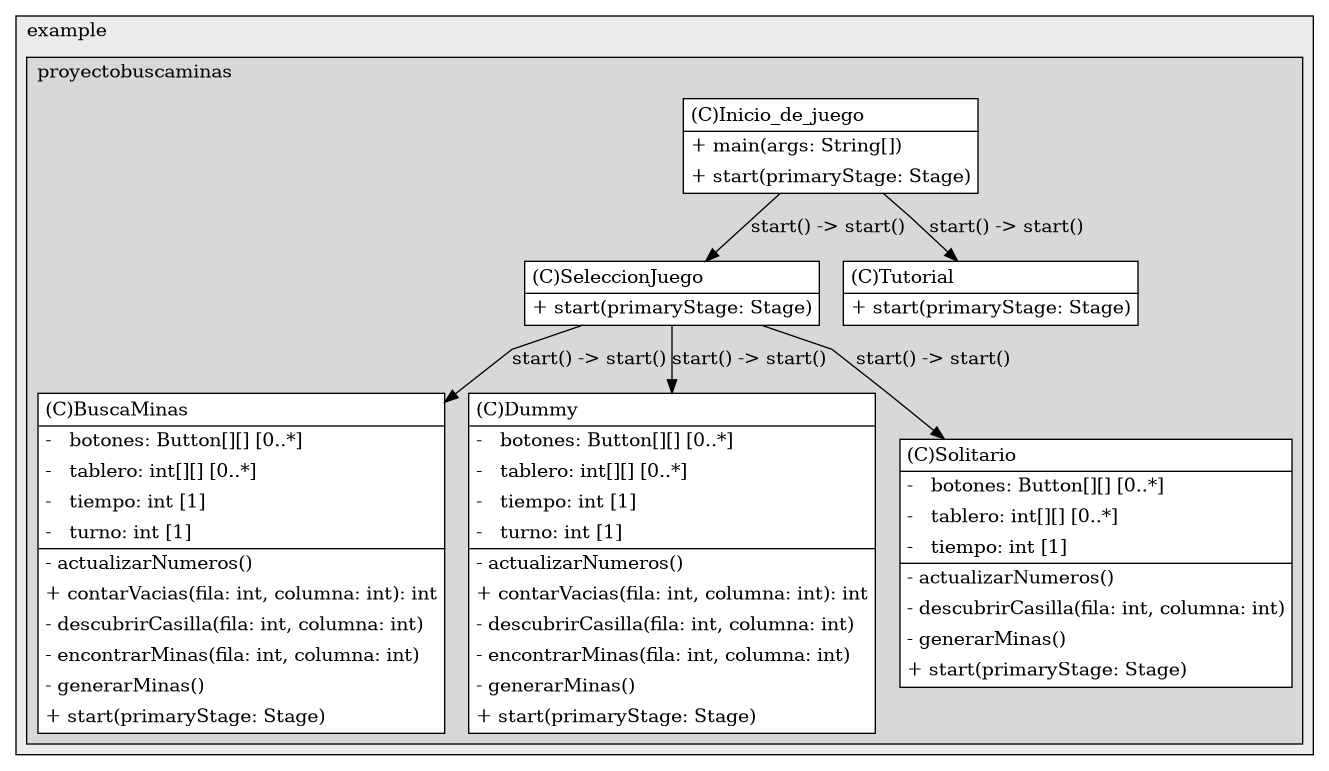 @startuml

/' diagram meta data start
config=StructureConfiguration;
{
  "projectClassification": {
    "searchMode": "OpenProject", // OpenProject, AllProjects
    "includedProjects": "",
    "pathEndKeywords": "*.impl",
    "isClientPath": "",
    "isClientName": "",
    "isTestPath": "",
    "isTestName": "",
    "isMappingPath": "",
    "isMappingName": "",
    "isDataAccessPath": "",
    "isDataAccessName": "",
    "isDataStructurePath": "",
    "isDataStructureName": "",
    "isInterfaceStructuresPath": "",
    "isInterfaceStructuresName": "",
    "isEntryPointPath": "",
    "isEntryPointName": "",
    "treatFinalFieldsAsMandatory": false
  },
  "graphRestriction": {
    "classPackageExcludeFilter": "",
    "classPackageIncludeFilter": "",
    "classNameExcludeFilter": "",
    "classNameIncludeFilter": "",
    "methodNameExcludeFilter": "",
    "methodNameIncludeFilter": "",
    "removeByInheritance": "", // inheritance/annotation based filtering is done in a second step
    "removeByAnnotation": "",
    "removeByClassPackage": "", // cleanup the graph after inheritance/annotation based filtering is done
    "removeByClassName": "",
    "cutMappings": false,
    "cutEnum": true,
    "cutTests": true,
    "cutClient": true,
    "cutDataAccess": false,
    "cutInterfaceStructures": false,
    "cutDataStructures": false,
    "cutGetterAndSetter": true,
    "cutConstructors": true
  },
  "graphTraversal": {
    "forwardDepth": 3,
    "backwardDepth": 3,
    "classPackageExcludeFilter": "",
    "classPackageIncludeFilter": "",
    "classNameExcludeFilter": "",
    "classNameIncludeFilter": "",
    "methodNameExcludeFilter": "",
    "methodNameIncludeFilter": "",
    "hideMappings": false,
    "hideDataStructures": false,
    "hidePrivateMethods": true,
    "hideInterfaceCalls": true, // indirection: implementation -> interface (is hidden) -> implementation
    "onlyShowApplicationEntryPoints": false, // root node is included
    "useMethodCallsForStructureDiagram": "ForwardOnly" // ForwardOnly, BothDirections, No
  },
  "details": {
    "aggregation": "GroupByClass", // ByClass, GroupByClass, None
    "showClassGenericTypes": true,
    "showMethods": true,
    "showMethodParameterNames": true,
    "showMethodParameterTypes": true,
    "showMethodReturnType": true,
    "showPackageLevels": 2,
    "showDetailedClassStructure": true
  },
  "rootClass": "com.example.proyectobuscaminas.Inicio_de_juego",
  "extensionCallbackMethod": "" // qualified.class.name#methodName - signature: public static String method(String)
}
diagram meta data end '/



digraph g {
    rankdir="TB"
    splines=polyline
    

'nodes 
subgraph cluster_1322970774 { 
   	label=example
	labeljust=l
	fillcolor="#ececec"
	style=filled
   
   subgraph cluster_249303121 { 
   	label=proyectobuscaminas
	labeljust=l
	fillcolor="#d8d8d8"
	style=filled
   
   BuscaMinas216037316[
	label=<<TABLE BORDER="1" CELLBORDER="0" CELLPADDING="4" CELLSPACING="0">
<TR><TD ALIGN="LEFT" >(C)BuscaMinas</TD></TR>
<HR/>
<TR><TD ALIGN="LEFT" >-   botones: Button[][] [0..*]</TD></TR>
<TR><TD ALIGN="LEFT" >-   tablero: int[][] [0..*]</TD></TR>
<TR><TD ALIGN="LEFT" >-   tiempo: int [1]</TD></TR>
<TR><TD ALIGN="LEFT" >-   turno: int [1]</TD></TR>
<HR/>
<TR><TD ALIGN="LEFT" >- actualizarNumeros()</TD></TR>
<TR><TD ALIGN="LEFT" >+ contarVacias(fila: int, columna: int): int</TD></TR>
<TR><TD ALIGN="LEFT" >- descubrirCasilla(fila: int, columna: int)</TD></TR>
<TR><TD ALIGN="LEFT" >- encontrarMinas(fila: int, columna: int)</TD></TR>
<TR><TD ALIGN="LEFT" >- generarMinas()</TD></TR>
<TR><TD ALIGN="LEFT" >+ start(primaryStage: Stage)</TD></TR>
</TABLE>>
	style=filled
	margin=0
	shape=plaintext
	fillcolor="#FFFFFF"
];

Dummy216037316[
	label=<<TABLE BORDER="1" CELLBORDER="0" CELLPADDING="4" CELLSPACING="0">
<TR><TD ALIGN="LEFT" >(C)Dummy</TD></TR>
<HR/>
<TR><TD ALIGN="LEFT" >-   botones: Button[][] [0..*]</TD></TR>
<TR><TD ALIGN="LEFT" >-   tablero: int[][] [0..*]</TD></TR>
<TR><TD ALIGN="LEFT" >-   tiempo: int [1]</TD></TR>
<TR><TD ALIGN="LEFT" >-   turno: int [1]</TD></TR>
<HR/>
<TR><TD ALIGN="LEFT" >- actualizarNumeros()</TD></TR>
<TR><TD ALIGN="LEFT" >+ contarVacias(fila: int, columna: int): int</TD></TR>
<TR><TD ALIGN="LEFT" >- descubrirCasilla(fila: int, columna: int)</TD></TR>
<TR><TD ALIGN="LEFT" >- encontrarMinas(fila: int, columna: int)</TD></TR>
<TR><TD ALIGN="LEFT" >- generarMinas()</TD></TR>
<TR><TD ALIGN="LEFT" >+ start(primaryStage: Stage)</TD></TR>
</TABLE>>
	style=filled
	margin=0
	shape=plaintext
	fillcolor="#FFFFFF"
];

Inicio_de_juego216037316[
	label=<<TABLE BORDER="1" CELLBORDER="0" CELLPADDING="4" CELLSPACING="0">
<TR><TD ALIGN="LEFT" >(C)Inicio_de_juego</TD></TR>
<HR/>
<TR><TD ALIGN="LEFT" >+ main(args: String[])</TD></TR>
<TR><TD ALIGN="LEFT" >+ start(primaryStage: Stage)</TD></TR>
</TABLE>>
	style=filled
	margin=0
	shape=plaintext
	fillcolor="#FFFFFF"
];

SeleccionJuego216037316[
	label=<<TABLE BORDER="1" CELLBORDER="0" CELLPADDING="4" CELLSPACING="0">
<TR><TD ALIGN="LEFT" >(C)SeleccionJuego</TD></TR>
<HR/>
<TR><TD ALIGN="LEFT" >+ start(primaryStage: Stage)</TD></TR>
</TABLE>>
	style=filled
	margin=0
	shape=plaintext
	fillcolor="#FFFFFF"
];

Solitario216037316[
	label=<<TABLE BORDER="1" CELLBORDER="0" CELLPADDING="4" CELLSPACING="0">
<TR><TD ALIGN="LEFT" >(C)Solitario</TD></TR>
<HR/>
<TR><TD ALIGN="LEFT" >-   botones: Button[][] [0..*]</TD></TR>
<TR><TD ALIGN="LEFT" >-   tablero: int[][] [0..*]</TD></TR>
<TR><TD ALIGN="LEFT" >-   tiempo: int [1]</TD></TR>
<HR/>
<TR><TD ALIGN="LEFT" >- actualizarNumeros()</TD></TR>
<TR><TD ALIGN="LEFT" >- descubrirCasilla(fila: int, columna: int)</TD></TR>
<TR><TD ALIGN="LEFT" >- generarMinas()</TD></TR>
<TR><TD ALIGN="LEFT" >+ start(primaryStage: Stage)</TD></TR>
</TABLE>>
	style=filled
	margin=0
	shape=plaintext
	fillcolor="#FFFFFF"
];

Tutorial216037316[
	label=<<TABLE BORDER="1" CELLBORDER="0" CELLPADDING="4" CELLSPACING="0">
<TR><TD ALIGN="LEFT" >(C)Tutorial</TD></TR>
<HR/>
<TR><TD ALIGN="LEFT" >+ start(primaryStage: Stage)</TD></TR>
</TABLE>>
	style=filled
	margin=0
	shape=plaintext
	fillcolor="#FFFFFF"
];
} 
} 

'edges    
Inicio_de_juego216037316 -> SeleccionJuego216037316[label="start() -> start()"];
Inicio_de_juego216037316 -> Tutorial216037316[label="start() -> start()"];
SeleccionJuego216037316 -> BuscaMinas216037316[label="start() -> start()"];
SeleccionJuego216037316 -> Dummy216037316[label="start() -> start()"];
SeleccionJuego216037316 -> Solitario216037316[label="start() -> start()"];
    
}
@enduml